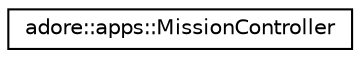 digraph "Graphical Class Hierarchy"
{
 // LATEX_PDF_SIZE
  edge [fontname="Helvetica",fontsize="10",labelfontname="Helvetica",labelfontsize="10"];
  node [fontname="Helvetica",fontsize="10",shape=record];
  rankdir="LR";
  Node0 [label="adore::apps::MissionController",height=0.2,width=0.4,color="black", fillcolor="white", style="filled",URL="$classadore_1_1apps_1_1MissionController.html",tooltip="Simple state machine for mission controlling."];
}
